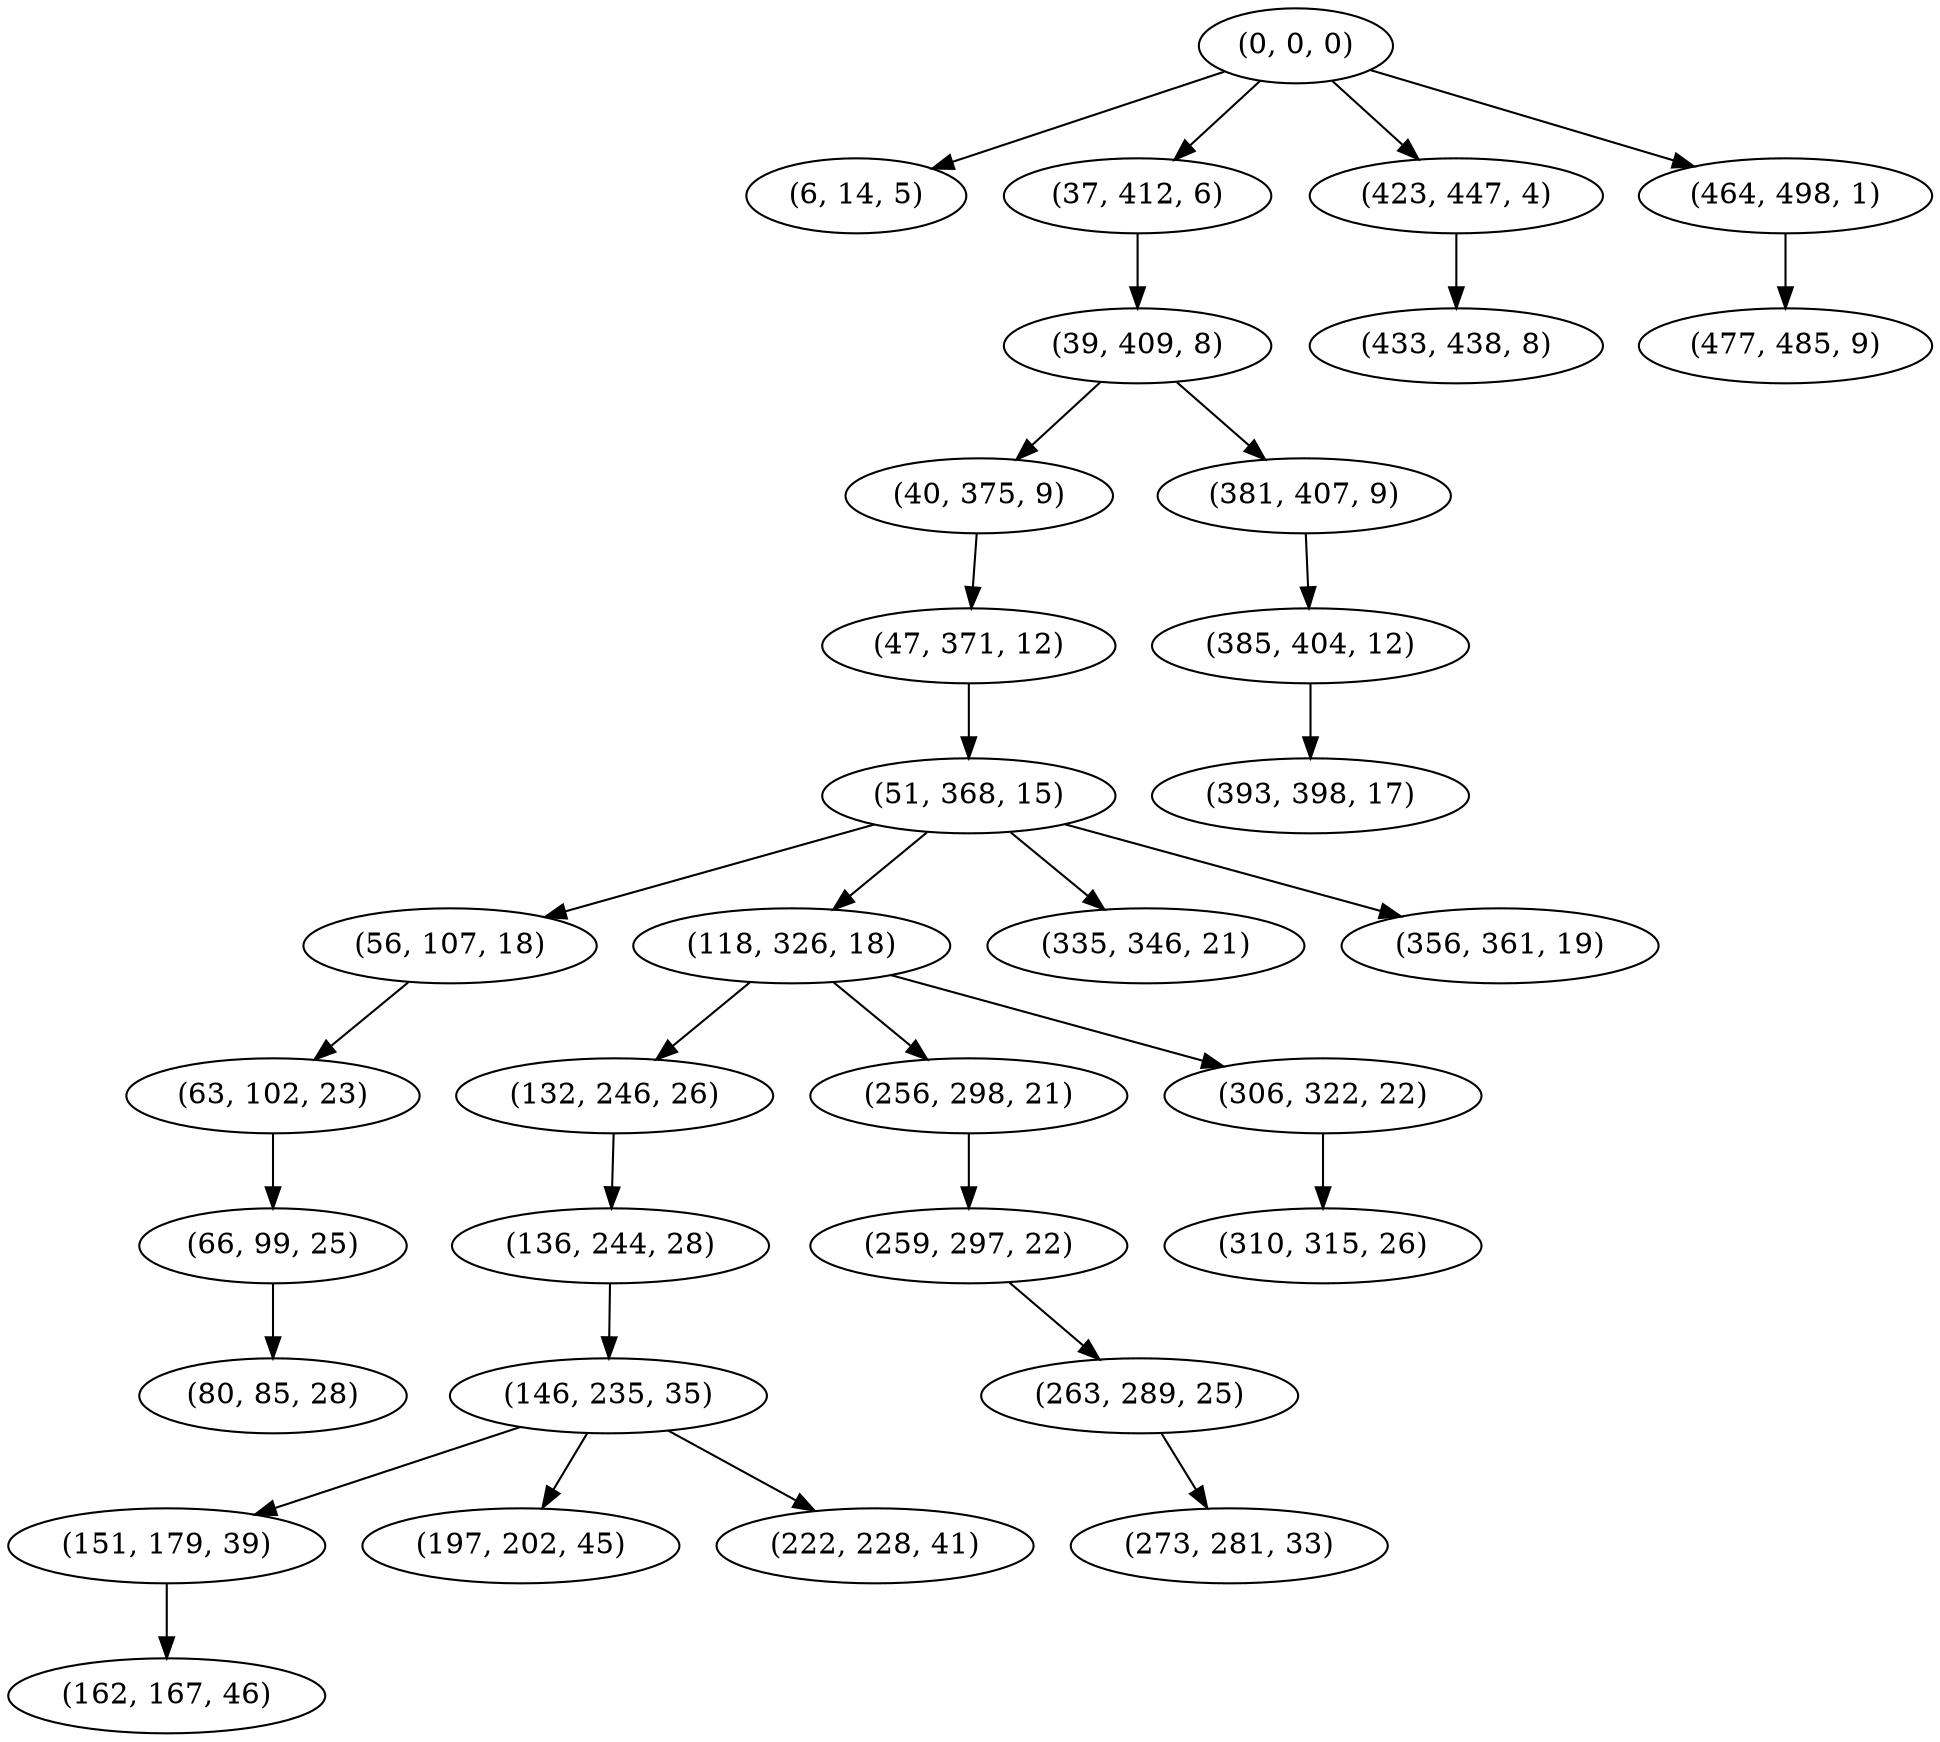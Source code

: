 digraph tree {
    "(0, 0, 0)";
    "(6, 14, 5)";
    "(37, 412, 6)";
    "(39, 409, 8)";
    "(40, 375, 9)";
    "(47, 371, 12)";
    "(51, 368, 15)";
    "(56, 107, 18)";
    "(63, 102, 23)";
    "(66, 99, 25)";
    "(80, 85, 28)";
    "(118, 326, 18)";
    "(132, 246, 26)";
    "(136, 244, 28)";
    "(146, 235, 35)";
    "(151, 179, 39)";
    "(162, 167, 46)";
    "(197, 202, 45)";
    "(222, 228, 41)";
    "(256, 298, 21)";
    "(259, 297, 22)";
    "(263, 289, 25)";
    "(273, 281, 33)";
    "(306, 322, 22)";
    "(310, 315, 26)";
    "(335, 346, 21)";
    "(356, 361, 19)";
    "(381, 407, 9)";
    "(385, 404, 12)";
    "(393, 398, 17)";
    "(423, 447, 4)";
    "(433, 438, 8)";
    "(464, 498, 1)";
    "(477, 485, 9)";
    "(0, 0, 0)" -> "(6, 14, 5)";
    "(0, 0, 0)" -> "(37, 412, 6)";
    "(0, 0, 0)" -> "(423, 447, 4)";
    "(0, 0, 0)" -> "(464, 498, 1)";
    "(37, 412, 6)" -> "(39, 409, 8)";
    "(39, 409, 8)" -> "(40, 375, 9)";
    "(39, 409, 8)" -> "(381, 407, 9)";
    "(40, 375, 9)" -> "(47, 371, 12)";
    "(47, 371, 12)" -> "(51, 368, 15)";
    "(51, 368, 15)" -> "(56, 107, 18)";
    "(51, 368, 15)" -> "(118, 326, 18)";
    "(51, 368, 15)" -> "(335, 346, 21)";
    "(51, 368, 15)" -> "(356, 361, 19)";
    "(56, 107, 18)" -> "(63, 102, 23)";
    "(63, 102, 23)" -> "(66, 99, 25)";
    "(66, 99, 25)" -> "(80, 85, 28)";
    "(118, 326, 18)" -> "(132, 246, 26)";
    "(118, 326, 18)" -> "(256, 298, 21)";
    "(118, 326, 18)" -> "(306, 322, 22)";
    "(132, 246, 26)" -> "(136, 244, 28)";
    "(136, 244, 28)" -> "(146, 235, 35)";
    "(146, 235, 35)" -> "(151, 179, 39)";
    "(146, 235, 35)" -> "(197, 202, 45)";
    "(146, 235, 35)" -> "(222, 228, 41)";
    "(151, 179, 39)" -> "(162, 167, 46)";
    "(256, 298, 21)" -> "(259, 297, 22)";
    "(259, 297, 22)" -> "(263, 289, 25)";
    "(263, 289, 25)" -> "(273, 281, 33)";
    "(306, 322, 22)" -> "(310, 315, 26)";
    "(381, 407, 9)" -> "(385, 404, 12)";
    "(385, 404, 12)" -> "(393, 398, 17)";
    "(423, 447, 4)" -> "(433, 438, 8)";
    "(464, 498, 1)" -> "(477, 485, 9)";
}
